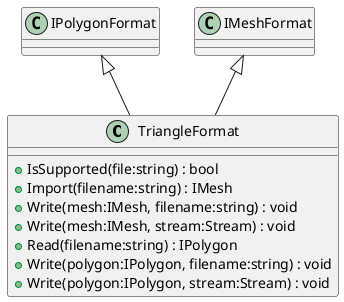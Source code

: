 @startuml
class TriangleFormat {
    + IsSupported(file:string) : bool
    + Import(filename:string) : IMesh
    + Write(mesh:IMesh, filename:string) : void
    + Write(mesh:IMesh, stream:Stream) : void
    + Read(filename:string) : IPolygon
    + Write(polygon:IPolygon, filename:string) : void
    + Write(polygon:IPolygon, stream:Stream) : void
}
IPolygonFormat <|-- TriangleFormat
IMeshFormat <|-- TriangleFormat
@enduml
